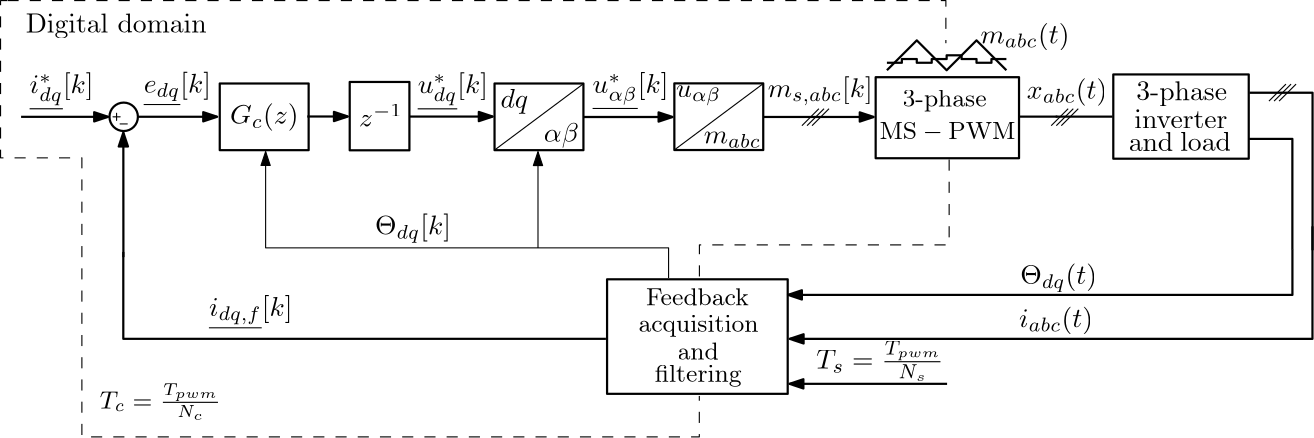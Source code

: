 <?xml version="1.0"?>
<!DOCTYPE ipe SYSTEM "ipe.dtd">
<ipe version="70218" creator="Ipe 7.2.24">
<info created="D:20200501134231" modified="D:20210604140529"/>
<ipestyle name="basic">
<symbol name="arrow/arc(spx)">
<path stroke="sym-stroke" fill="sym-stroke" pen="sym-pen">
0 0 m
-1 0.333 l
-1 -0.333 l
0 0 l
0 0 l
0 0 l
0 0 l
0 0 l
0 0 l
0 0 l
0 0 l
0 0 l
0 0 l
0 0 l
0 0 l
0 0 l
0 0 l
0 0 l
0 0 l
0 0 l
0 0 l
0 0 l
0 0 l
0 0 l
0 0 l
0 0 l
0 0 l
0 0 l
0 0 l
0 0 l
0 0 l
0 0 l
0 0 l
0 0 l
0 0 l
h
</path>
</symbol>
<symbol name="arrow/farc(spx)">
<path stroke="sym-stroke" fill="white" pen="sym-pen">
0 0 m
-1 0.333 l
-1 -0.333 l
0 0 l
0 0 l
0 0 l
0 0 l
0 0 l
0 0 l
0 0 l
0 0 l
0 0 l
0 0 l
0 0 l
0 0 l
0 0 l
0 0 l
0 0 l
0 0 l
0 0 l
0 0 l
0 0 l
0 0 l
0 0 l
0 0 l
0 0 l
0 0 l
0 0 l
0 0 l
0 0 l
0 0 l
0 0 l
0 0 l
0 0 l
0 0 l
h
</path>
</symbol>
<symbol name="arrow/ptarc(spx)">
<path stroke="sym-stroke" fill="sym-stroke" pen="sym-pen">
0 0 m
-1 0.333 l
-0.8 0 l
-1 -0.333 l
0 0 l
0 0 l
0 0 l
0 0 l
0 0 l
0 0 l
0 0 l
0 0 l
0 0 l
0 0 l
0 0 l
0 0 l
0 0 l
0 0 l
0 0 l
0 0 l
0 0 l
0 0 l
0 0 l
0 0 l
0 0 l
0 0 l
0 0 l
0 0 l
0 0 l
0 0 l
0 0 l
0 0 l
0 0 l
0 0 l
0 0 l
0 0 l
h
</path>
</symbol>
<symbol name="arrow/fptarc(spx)">
<path stroke="sym-stroke" fill="white" pen="sym-pen">
0 0 m
-1 0.333 l
-0.8 0 l
-1 -0.333 l
0 0 l
0 0 l
0 0 l
0 0 l
0 0 l
0 0 l
0 0 l
0 0 l
0 0 l
0 0 l
0 0 l
0 0 l
0 0 l
0 0 l
0 0 l
0 0 l
0 0 l
0 0 l
0 0 l
0 0 l
0 0 l
0 0 l
0 0 l
0 0 l
0 0 l
0 0 l
0 0 l
0 0 l
0 0 l
0 0 l
0 0 l
0 0 l
h
</path>
</symbol>
<symbol name="mark/circle(sx)" transformations="translations">
<path fill="sym-stroke">
0.6 0 0 0.6 0 0 e
0.4 0 0 0.4 0 0 e
</path>
</symbol>
<symbol name="mark/disk(sx)" transformations="translations">
<path fill="sym-stroke">
0.6 0 0 0.6 0 0 e
</path>
</symbol>
<symbol name="mark/fdisk(sfx)" transformations="translations">
<group>
<path fill="sym-fill">
0.5 0 0 0.5 0 0 e
</path>
<path fill="sym-stroke" fillrule="eofill">
0.6 0 0 0.6 0 0 e
0.4 0 0 0.4 0 0 e
</path>
</group>
</symbol>
<symbol name="mark/box(sx)" transformations="translations">
<path fill="sym-stroke" fillrule="eofill">
-0.6 -0.6 m
0.6 -0.6 l
0.6 0.6 l
-0.6 0.6 l
-0.6 -0.6 l
-0.6 -0.6 l
-0.6 -0.6 l
-0.6 -0.6 l
-0.6 -0.6 l
-0.6 -0.6 l
-0.6 -0.6 l
-0.6 -0.6 l
-0.6 -0.6 l
-0.6 -0.6 l
-0.6 -0.6 l
-0.6 -0.6 l
-0.6 -0.6 l
-0.6 -0.6 l
-0.6 -0.6 l
-0.6 -0.6 l
-0.6 -0.6 l
-0.6 -0.6 l
-0.6 -0.6 l
-0.6 -0.6 l
-0.6 -0.6 l
-0.6 -0.6 l
-0.6 -0.6 l
-0.6 -0.6 l
-0.6 -0.6 l
-0.6 -0.6 l
-0.6 -0.6 l
-0.6 -0.6 l
-0.6 -0.6 l
-0.6 -0.6 l
-0.6 -0.6 l
-0.6 -0.6 l
h
-0.4 -0.4 m
0.4 -0.4 l
0.4 0.4 l
-0.4 0.4 l
-0.4 -0.4 l
-0.4 -0.4 l
-0.4 -0.4 l
-0.4 -0.4 l
-0.4 -0.4 l
-0.4 -0.4 l
-0.4 -0.4 l
-0.4 -0.4 l
-0.4 -0.4 l
-0.4 -0.4 l
-0.4 -0.4 l
-0.4 -0.4 l
-0.4 -0.4 l
-0.4 -0.4 l
-0.4 -0.4 l
-0.4 -0.4 l
-0.4 -0.4 l
-0.4 -0.4 l
-0.4 -0.4 l
-0.4 -0.4 l
-0.4 -0.4 l
-0.4 -0.4 l
-0.4 -0.4 l
-0.4 -0.4 l
-0.4 -0.4 l
-0.4 -0.4 l
-0.4 -0.4 l
-0.4 -0.4 l
-0.4 -0.4 l
-0.4 -0.4 l
-0.4 -0.4 l
-0.4 -0.4 l
h
</path>
</symbol>
<symbol name="mark/square(sx)" transformations="translations">
<path fill="sym-stroke">
-0.6 -0.6 m
0.6 -0.6 l
0.6 0.6 l
-0.6 0.6 l
-0.6 -0.6 l
-0.6 -0.6 l
-0.6 -0.6 l
-0.6 -0.6 l
-0.6 -0.6 l
-0.6 -0.6 l
-0.6 -0.6 l
-0.6 -0.6 l
-0.6 -0.6 l
-0.6 -0.6 l
-0.6 -0.6 l
-0.6 -0.6 l
-0.6 -0.6 l
-0.6 -0.6 l
-0.6 -0.6 l
-0.6 -0.6 l
-0.6 -0.6 l
-0.6 -0.6 l
-0.6 -0.6 l
-0.6 -0.6 l
-0.6 -0.6 l
-0.6 -0.6 l
-0.6 -0.6 l
-0.6 -0.6 l
-0.6 -0.6 l
-0.6 -0.6 l
-0.6 -0.6 l
-0.6 -0.6 l
-0.6 -0.6 l
-0.6 -0.6 l
-0.6 -0.6 l
-0.6 -0.6 l
h
</path>
</symbol>
<symbol name="mark/fsquare(sfx)" transformations="translations">
<group>
<path fill="sym-fill">
-0.5 -0.5 m
0.5 -0.5 l
0.5 0.5 l
-0.5 0.5 l
-0.5 -0.5 l
-0.5 -0.5 l
-0.5 -0.5 l
-0.5 -0.5 l
-0.5 -0.5 l
-0.5 -0.5 l
-0.5 -0.5 l
-0.5 -0.5 l
-0.5 -0.5 l
-0.5 -0.5 l
-0.5 -0.5 l
-0.5 -0.5 l
-0.5 -0.5 l
-0.5 -0.5 l
-0.5 -0.5 l
-0.5 -0.5 l
-0.5 -0.5 l
-0.5 -0.5 l
-0.5 -0.5 l
-0.5 -0.5 l
-0.5 -0.5 l
-0.5 -0.5 l
-0.5 -0.5 l
-0.5 -0.5 l
-0.5 -0.5 l
-0.5 -0.5 l
-0.5 -0.5 l
-0.5 -0.5 l
-0.5 -0.5 l
-0.5 -0.5 l
-0.5 -0.5 l
-0.5 -0.5 l
h
</path>
<path fill="sym-stroke" fillrule="eofill">
-0.6 -0.6 m
0.6 -0.6 l
0.6 0.6 l
-0.6 0.6 l
-0.6 -0.6 l
-0.6 -0.6 l
-0.6 -0.6 l
-0.6 -0.6 l
-0.6 -0.6 l
-0.6 -0.6 l
-0.6 -0.6 l
-0.6 -0.6 l
-0.6 -0.6 l
-0.6 -0.6 l
-0.6 -0.6 l
-0.6 -0.6 l
-0.6 -0.6 l
-0.6 -0.6 l
-0.6 -0.6 l
-0.6 -0.6 l
-0.6 -0.6 l
-0.6 -0.6 l
-0.6 -0.6 l
-0.6 -0.6 l
-0.6 -0.6 l
-0.6 -0.6 l
-0.6 -0.6 l
-0.6 -0.6 l
-0.6 -0.6 l
-0.6 -0.6 l
-0.6 -0.6 l
-0.6 -0.6 l
-0.6 -0.6 l
-0.6 -0.6 l
-0.6 -0.6 l
-0.6 -0.6 l
h
-0.4 -0.4 m
0.4 -0.4 l
0.4 0.4 l
-0.4 0.4 l
-0.4 -0.4 l
-0.4 -0.4 l
-0.4 -0.4 l
-0.4 -0.4 l
-0.4 -0.4 l
-0.4 -0.4 l
-0.4 -0.4 l
-0.4 -0.4 l
-0.4 -0.4 l
-0.4 -0.4 l
-0.4 -0.4 l
-0.4 -0.4 l
-0.4 -0.4 l
-0.4 -0.4 l
-0.4 -0.4 l
-0.4 -0.4 l
-0.4 -0.4 l
-0.4 -0.4 l
-0.4 -0.4 l
-0.4 -0.4 l
-0.4 -0.4 l
-0.4 -0.4 l
-0.4 -0.4 l
-0.4 -0.4 l
-0.4 -0.4 l
-0.4 -0.4 l
-0.4 -0.4 l
-0.4 -0.4 l
-0.4 -0.4 l
-0.4 -0.4 l
-0.4 -0.4 l
-0.4 -0.4 l
h
</path>
</group>
</symbol>
<symbol name="mark/cross(sx)" transformations="translations">
<group>
<path fill="sym-stroke">
-0.43 -0.57 m
0.57 0.43 l
0.43 0.57 l
-0.57 -0.43 l
-0.43 -0.57 l
-0.43 -0.57 l
-0.43 -0.57 l
-0.43 -0.57 l
-0.43 -0.57 l
-0.43 -0.57 l
-0.43 -0.57 l
-0.43 -0.57 l
-0.43 -0.57 l
-0.43 -0.57 l
-0.43 -0.57 l
-0.43 -0.57 l
-0.43 -0.57 l
-0.43 -0.57 l
-0.43 -0.57 l
-0.43 -0.57 l
-0.43 -0.57 l
-0.43 -0.57 l
-0.43 -0.57 l
-0.43 -0.57 l
-0.43 -0.57 l
-0.43 -0.57 l
-0.43 -0.57 l
-0.43 -0.57 l
-0.43 -0.57 l
-0.43 -0.57 l
-0.43 -0.57 l
-0.43 -0.57 l
-0.43 -0.57 l
-0.43 -0.57 l
-0.43 -0.57 l
-0.43 -0.57 l
h
</path>
<path fill="sym-stroke">
-0.43 0.57 m
0.57 -0.43 l
0.43 -0.57 l
-0.57 0.43 l
-0.43 0.57 l
-0.43 0.57 l
-0.43 0.57 l
-0.43 0.57 l
-0.43 0.57 l
-0.43 0.57 l
-0.43 0.57 l
-0.43 0.57 l
-0.43 0.57 l
-0.43 0.57 l
-0.43 0.57 l
-0.43 0.57 l
-0.43 0.57 l
-0.43 0.57 l
-0.43 0.57 l
-0.43 0.57 l
-0.43 0.57 l
-0.43 0.57 l
-0.43 0.57 l
-0.43 0.57 l
-0.43 0.57 l
-0.43 0.57 l
-0.43 0.57 l
-0.43 0.57 l
-0.43 0.57 l
-0.43 0.57 l
-0.43 0.57 l
-0.43 0.57 l
-0.43 0.57 l
-0.43 0.57 l
-0.43 0.57 l
-0.43 0.57 l
h
</path>
</group>
</symbol>
<symbol name="arrow/fnormal(spx)">
<path stroke="sym-stroke" fill="white" pen="sym-pen">
0 0 m
-1 0.333 l
-1 -0.333 l
0 0 l
0 0 l
0 0 l
0 0 l
0 0 l
0 0 l
0 0 l
0 0 l
0 0 l
0 0 l
0 0 l
0 0 l
0 0 l
0 0 l
0 0 l
0 0 l
0 0 l
0 0 l
0 0 l
0 0 l
0 0 l
0 0 l
0 0 l
0 0 l
0 0 l
0 0 l
0 0 l
0 0 l
0 0 l
0 0 l
0 0 l
0 0 l
h
</path>
</symbol>
<symbol name="arrow/pointed(spx)">
<path stroke="sym-stroke" fill="sym-stroke" pen="sym-pen">
0 0 m
-1 0.333 l
-0.8 0 l
-1 -0.333 l
0 0 l
0 0 l
0 0 l
0 0 l
0 0 l
0 0 l
0 0 l
0 0 l
0 0 l
0 0 l
0 0 l
0 0 l
0 0 l
0 0 l
0 0 l
0 0 l
0 0 l
0 0 l
0 0 l
0 0 l
0 0 l
0 0 l
0 0 l
0 0 l
0 0 l
0 0 l
0 0 l
0 0 l
0 0 l
0 0 l
0 0 l
0 0 l
h
</path>
</symbol>
<symbol name="arrow/fpointed(spx)">
<path stroke="sym-stroke" fill="white" pen="sym-pen">
0 0 m
-1 0.333 l
-0.8 0 l
-1 -0.333 l
0 0 l
0 0 l
0 0 l
0 0 l
0 0 l
0 0 l
0 0 l
0 0 l
0 0 l
0 0 l
0 0 l
0 0 l
0 0 l
0 0 l
0 0 l
0 0 l
0 0 l
0 0 l
0 0 l
0 0 l
0 0 l
0 0 l
0 0 l
0 0 l
0 0 l
0 0 l
0 0 l
0 0 l
0 0 l
0 0 l
0 0 l
0 0 l
h
</path>
</symbol>
<symbol name="arrow/linear(spx)">
<path stroke="sym-stroke" pen="sym-pen">
-1 0.333 m
0 0 l
-1 -0.333 l
</path>
</symbol>
<symbol name="arrow/fdouble(spx)">
<path stroke="sym-stroke" fill="white" pen="sym-pen">
0 0 m
-1 0.333 l
-1 -0.333 l
0 0 l
0 0 l
0 0 l
0 0 l
0 0 l
0 0 l
0 0 l
0 0 l
0 0 l
0 0 l
0 0 l
0 0 l
0 0 l
0 0 l
0 0 l
0 0 l
0 0 l
0 0 l
0 0 l
0 0 l
0 0 l
0 0 l
0 0 l
0 0 l
0 0 l
0 0 l
0 0 l
0 0 l
0 0 l
0 0 l
0 0 l
0 0 l
h
-1 0 m
-2 0.333 l
-2 -0.333 l
-1 0 l
-1 0 l
-1 0 l
-1 0 l
-1 0 l
-1 0 l
-1 0 l
-1 0 l
-1 0 l
-1 0 l
-1 0 l
-1 0 l
-1 0 l
-1 0 l
-1 0 l
-1 0 l
-1 0 l
-1 0 l
-1 0 l
-1 0 l
-1 0 l
-1 0 l
-1 0 l
-1 0 l
-1 0 l
-1 0 l
-1 0 l
-1 0 l
-1 0 l
-1 0 l
-1 0 l
-1 0 l
h
</path>
</symbol>
<symbol name="arrow/double(spx)">
<path stroke="sym-stroke" fill="sym-stroke" pen="sym-pen">
0 0 m
-1 0.333 l
-1 -0.333 l
0 0 l
0 0 l
0 0 l
0 0 l
0 0 l
0 0 l
0 0 l
0 0 l
0 0 l
0 0 l
0 0 l
0 0 l
0 0 l
0 0 l
0 0 l
0 0 l
0 0 l
0 0 l
0 0 l
0 0 l
0 0 l
0 0 l
0 0 l
0 0 l
0 0 l
0 0 l
0 0 l
0 0 l
0 0 l
0 0 l
0 0 l
0 0 l
h
-1 0 m
-2 0.333 l
-2 -0.333 l
-1 0 l
-1 0 l
-1 0 l
-1 0 l
-1 0 l
-1 0 l
-1 0 l
-1 0 l
-1 0 l
-1 0 l
-1 0 l
-1 0 l
-1 0 l
-1 0 l
-1 0 l
-1 0 l
-1 0 l
-1 0 l
-1 0 l
-1 0 l
-1 0 l
-1 0 l
-1 0 l
-1 0 l
-1 0 l
-1 0 l
-1 0 l
-1 0 l
-1 0 l
-1 0 l
-1 0 l
-1 0 l
h
</path>
</symbol>
<anglesize name="22.5 deg" value="22.5"/>
<anglesize name="30 deg" value="30"/>
<anglesize name="45 deg" value="45"/>
<anglesize name="60 deg" value="60"/>
<anglesize name="90 deg" value="90"/>
<arrowsize name="large" value="10"/>
<arrowsize name="small" value="5"/>
<arrowsize name="tiny" value="3"/>
<color name="blue" value="0 0 1"/>
<color name="brown" value="0.647 0.165 0.165"/>
<color name="darkblue" value="0 0 0.545"/>
<color name="darkcyan" value="0 0.545 0.545"/>
<color name="darkgray" value="0.663"/>
<color name="darkgreen" value="0 0.392 0"/>
<color name="darkmagenta" value="0.545 0 0.545"/>
<color name="darkorange" value="1 0.549 0"/>
<color name="darkred" value="0.545 0 0"/>
<color name="gold" value="1 0.843 0"/>
<color name="gray" value="0.745"/>
<color name="green" value="0 1 0"/>
<color name="lightblue" value="0.678 0.847 0.902"/>
<color name="lightcyan" value="0.878 1 1"/>
<color name="lightgray" value="0.827"/>
<color name="lightgreen" value="0.565 0.933 0.565"/>
<color name="lightyellow" value="1 1 0.878"/>
<color name="navy" value="0 0 0.502"/>
<color name="orange" value="1 0.647 0"/>
<color name="pink" value="1 0.753 0.796"/>
<color name="purple" value="0.627 0.125 0.941"/>
<color name="red" value="1 0 0"/>
<color name="seagreen" value="0.18 0.545 0.341"/>
<color name="turquoise" value="0.251 0.878 0.816"/>
<color name="violet" value="0.933 0.51 0.933"/>
<color name="yellow" value="1 1 0"/>
<dashstyle name="dash dot dotted" value="[4 2 1 2 1 2] 0"/>
<dashstyle name="dash dotted" value="[4 2 1 2] 0"/>
<dashstyle name="dashed" value="[4] 0"/>
<dashstyle name="dotted" value="[1 3] 0"/>
<gridsize name="10 pts (~3.5 mm)" value="10"/>
<gridsize name="14 pts (~5 mm)" value="14"/>
<gridsize name="16 pts (~6 mm)" value="16"/>
<gridsize name="20 pts (~7 mm)" value="20"/>
<gridsize name="28 pts (~10 mm)" value="28"/>
<gridsize name="32 pts (~12 mm)" value="32"/>
<gridsize name="4 pts" value="4"/>
<gridsize name="56 pts (~20 mm)" value="56"/>
<gridsize name="8 pts (~3 mm)" value="8"/>
<opacity name="10%" value="0.1"/>
<opacity name="30%" value="0.3"/>
<opacity name="50%" value="0.5"/>
<opacity name="75%" value="0.75"/>
<pen name="fat" value="1.2"/>
<pen name="heavier" value="0.8"/>
<pen name="ultrafat" value="2"/>
<symbolsize name="large" value="5"/>
<symbolsize name="small" value="2"/>
<symbolsize name="tiny" value="1.1"/>
<textsize name="Huge" value="\Huge"/>
<textsize name="LARGE" value="\LARGE"/>
<textsize name="Large" value="\Large"/>
<textsize name="footnote" value="\footnotesize"/>
<textsize name="huge" value="\huge"/>
<textsize name="large" value="\large"/>
<textsize name="small" value="\small"/>
<textsize name="tiny" value="\tiny"/>
<textstyle name="center" begin="\begin{center}" end="\end{center}"/>
<textstyle name="item" begin="\begin{itemize}\item{}" end="\end{itemize}"/>
<textstyle name="itemize" begin="\begin{itemize}" end="\end{itemize}"/>
<tiling name="falling" angle="-60" step="4" width="1"/>
<tiling name="rising" angle="30" step="4" width="1"/>
</ipestyle>
<page>
<layer name="alpha"/>
<layer name="beta"/>
<view layers="alpha beta" active="alpha"/>
<group layer="alpha" clip="44.8747 768.245 m
44.8747 601.178 l
522.792 601.178 l
522.792 768.245 l
h
">
<path matrix="1.3048 0 0 -0.508304 -132.604 1067.68" stroke="black" pen="heavier" arrow="normal/small">
144 684 m
168 684 l
</path>
<group matrix="1 0 0 1 -9.19232 0">
<text matrix="1 0 0 1 -16 4" transformations="translations" pos="168 716" stroke="black" type="label" width="24.712" height="7.473" depth="2.49" halign="center" valign="center" style="math">G_{c}(z)</text>
<path matrix="0.5 0 0 1 32 -16" stroke="black" pen="heavier">
208 748 m
208 724 l
272 724 l
272 748 l
208 748 l
208 748 l
208 748 l
208 748 l
208 748 l
208 748 l
208 748 l
208 748 l
208 748 l
208 748 l
208 748 l
208 748 l
208 748 l
208 748 l
208 748 l
208 748 l
208 748 l
208 748 l
208 748 l
208 748 l
208 748 l
208 748 l
208 748 l
208 748 l
208 748 l
208 748 l
208 748 l
208 748 l
208 748 l
208 748 l
208 748 l
208 748 l
208 748 l
h
</path>
</group>
<path matrix="-0.00103712 1.86767 -0.377797 0.00742655 350.684 395.472" stroke="black" pen="heavier" arrow="normal/small">
144 684 m
168 684 l
</path>
<text matrix="1 0 0 1 -44.3584 12.6621" transformations="translations" pos="168 716" stroke="black" type="label" width="24.221" height="7.475" depth="4.84" halign="right" valign="baseline" style="math">\underline{e_{dq}} [k]</text>
<text matrix="1 0 0 1 55.3417 12.4417" transformations="translations" pos="168 716" stroke="black" type="label" width="25.285" height="7.472" depth="6.17" halign="right" valign="baseline" style="math">\underline{u_{dq}^*} [k]</text>
<group matrix="0.64 0 0 0.64 25.6643 259.2">
<path matrix="1 0 0 1 -72 36" stroke="black" pen="heavier">
8 0 0 8 176 684 e
</path>
<group matrix="0.5 0 0 0.5 36 440">
<path stroke="black" cap="1" join="1">
124 560 m
132 560 l
</path>
<path matrix="0 1 -1 0 688 432" stroke="black" cap="1" join="1">
124 560 m
132 560 l
</path>
</group>
<group matrix="0.5 0 0 0.5 34 436">
<path matrix="1 0 0 1 12 0" stroke="black" cap="1" join="1">
124 560 m
132 560 l
</path>
</group>
</group>
<path matrix="1.06776 0 0 1.61213 62.057 -434.854" fill="white">
206.818 740.077 m
206.818 738.923 l
204.793 738.923 l
204.793 740.077 l
206.818 740.077 l
206.818 740.077 l
206.818 740.077 l
206.818 740.077 l
206.818 740.077 l
206.818 740.077 l
206.818 740.077 l
206.818 740.077 l
206.818 740.077 l
206.818 740.077 l
206.818 740.077 l
206.818 740.077 l
206.818 740.077 l
206.818 740.077 l
206.818 740.077 l
206.818 740.077 l
206.818 740.077 l
206.818 740.077 l
206.818 740.077 l
206.818 740.077 l
206.818 740.077 l
206.818 740.077 l
206.818 740.077 l
206.818 740.077 l
206.818 740.077 l
206.818 740.077 l
206.818 740.077 l
206.818 740.077 l
206.818 740.077 l
h
</path>
<text matrix="0.362827 0 0 1 44.5439 -98.6019" transformations="translations" pos="168 716" stroke="black" type="label" width="43.725" height="8.888" depth="4.04" halign="center" valign="center" size="small" style="math">T_c = \frac{T_{pwm}}{N_c} </text>
<path matrix="1 0 0 1 -52.7953 0" stroke="black">
123.093 634.088 m
123.093 634.088 l
123.093 634.088 l
123.093 634.088 l
123.093 634.088 l
123.093 634.088 l
123.093 634.088 l
123.093 634.088 l
123.093 634.088 l
123.093 634.088 l
123.093 634.088 l
123.093 634.088 l
123.093 634.088 l
123.093 634.088 l
123.093 634.088 l
123.093 634.088 l
123.093 634.088 l
123.093 634.088 l
123.093 634.088 l
123.093 634.088 l
123.093 634.088 l
123.093 634.088 l
123.093 634.088 l
123.093 634.088 l
123.093 634.088 l
h
</path>
<path matrix="1.06776 0 0 1.61213 61.127 -433.148" fill="white">
206.818 740.077 m
206.818 738.923 l
204.793 738.923 l
204.793 740.077 l
206.818 740.077 l
206.818 740.077 l
206.818 740.077 l
206.818 740.077 l
206.818 740.077 l
206.818 740.077 l
206.818 740.077 l
206.818 740.077 l
206.818 740.077 l
206.818 740.077 l
206.818 740.077 l
206.818 740.077 l
206.818 740.077 l
206.818 740.077 l
206.818 740.077 l
206.818 740.077 l
206.818 740.077 l
206.818 740.077 l
206.818 740.077 l
206.818 740.077 l
206.818 740.077 l
206.818 740.077 l
206.818 740.077 l
206.818 740.077 l
206.818 740.077 l
206.818 740.077 l
206.818 740.077 l
h
</path>
<path matrix="0 1 -1 0 1109.43 619.58" stroke="black" pen="heavier">
80 712 m
80 712 l
</path>
<text matrix="1 0 0 1 278.292 10.5288" transformations="translations" pos="168 716" stroke="black" type="label" width="28.924" height="7.473" depth="2.49" halign="right" valign="baseline" style="math">x_{abc} (t)</text>
<text matrix="1 0 0 1 -86.6321 12.4657" transformations="translations" pos="168 716" stroke="black" type="label" width="23.014" height="7.472" depth="6.17" halign="right" valign="baseline" style="math">\underline{i_{dq}^*} [k]</text>
<text matrix="1 0 0 1 -15.0441 -67.712" transformations="translations" pos="168 716" stroke="black" type="label" width="30.047" height="7.475" depth="4.84" halign="right" valign="baseline" style="math">\underline{i_{dq,f}} [k]</text>
<path matrix="0.762205 0 0 -248.236 22.4505 179459.62" stroke="black" pen="heavier" arrow="normal/small">
98.4519 720.039 m
135.672 720.039 l
</path>
<path matrix="0.83301 0 0 12.3858 55.1215 -8197.43" stroke="black" pen="heavier" arrow="normal/small">
167.962 719.98 m
204.019 719.98 l
</path>
<path matrix="-2.56126 0 0 2.487 1216.61 -652.748" stroke="black" pen="heavier">
300 552 m
308 552 l
308 552 l
</path>
<path matrix="-1.73801 0 0 0.238546 949.746 588.398" stroke="black" pen="heavier">
300 552 m
308 552 l
308 552 l
</path>
<group matrix="1 0 0 1 -32.2093 0">
<path matrix="0.5 0 0 1 153.939 -16.0004" stroke="black" pen="heavier">
208 748 m
208 724 l
272 724 l
272 748 l
208 748 l
208 748 l
208 748 l
208 748 l
208 748 l
208 748 l
208 748 l
208 748 l
208 748 l
208 748 l
208 748 l
208 748 l
208 748 l
208 748 l
208 748 l
208 748 l
208 748 l
208 748 l
208 748 l
208 748 l
208 748 l
208 748 l
208 748 l
208 748 l
208 748 l
208 748 l
208 748 l
208 748 l
208 748 l
208 748 l
208 748 l
208 748 l
208 748 l
208 748 l
h
</path>
<path stroke="black">
257.931 708.032 m
289.991 731.948 l
</path>
<text matrix="1 0 0 1 97.0429 9.72582" transformations="translations" pos="168 716" stroke="black" type="label" width="9.99" height="6.926" depth="1.93" halign="center" valign="center" style="math">dq</text>
<text matrix="1 0 0 1 113.981 -2.44078" transformations="translations" pos="168 716" stroke="black" type="label" width="12.571" height="6.926" depth="1.93" halign="center" valign="center" style="math">\alpha \beta</text>
</group>
<text matrix="1 0 0 1 120.329 12.577" transformations="translations" pos="168 716" stroke="black" type="label" width="27.292" height="7.472" depth="6.17" halign="right" valign="baseline" style="math">\underline{u_{\alpha \beta}^*} [k]</text>
<path matrix="0.887728 0 0 2.45737 108.675 -1049.32" stroke="black" pen="heavier" arrow="normal/small">
167.962 719.98 m
204.019 719.98 l
</path>
<path matrix="1.09539 0 0 -26.3781 138.732 19711.65" stroke="black" pen="heavier" arrow="normal/small">
167.962 719.98 m
204.019 719.98 l
</path>
<text matrix="1 0 0 1 193.869 11.0643" transformations="translations" pos="168 716" stroke="black" type="label" width="37.792" height="7.472" depth="2.85" halign="right" valign="baseline" style="math">m_{s,abc}[k]</text>
<group matrix="1 0 0 1 54.7473 0">
<path stroke="black">
281.641 716.813 m
287.754 722.926 l
</path>
<path matrix="1 0 0 1 1.84238 0.00021953" stroke="black">
281.641 716.813 m
287.754 722.926 l
</path>
<path matrix="1 0 0 1 3.64337 -0.00005891" stroke="black">
281.641 716.813 m
287.754 722.926 l
</path>
</group>
<group matrix="1 0 0 1 144.482 -0.0001087">
<path stroke="black">
281.641 716.813 m
287.754 722.926 l
</path>
<path matrix="1 0 0 1 1.84238 0.00021953" stroke="black">
281.641 716.813 m
287.754 722.926 l
</path>
<path matrix="1 0 0 1 3.64337 -0.00005891" stroke="black">
281.641 716.813 m
287.754 722.926 l
</path>
</group>
<path matrix="2.39681 0 0 1.01085 -599.112 -7.29155" stroke="black" pen="heavier">
457.467 711.627 m
463.976 711.627 l
463.976 672.111 l
</path>
<path matrix="1.64686 0 0 1 -256.139 0" stroke="black" pen="heavier">
457.622 728.673 m
471.414 728.673 l
471.414 671.956 l
</path>
<path matrix="8.95563 0 0 0.674104 -3692.4 219.066" stroke="black" pen="heavier" arrow="normal/small">
469.578 672.195 m
469.578 648.018 l
449.301 648.018 l
</path>
<path matrix="6.19088 0 0 0.994253 -2450.66 12.3346" stroke="black" pen="heavier" arrow="normal/small">
479.874 672.093 m
479.874 631.359 l
449.476 631.359 l
</path>
<text matrix="1 0 0 1 274.629 -56.2047" transformations="translations" pos="168 716" stroke="black" type="label" width="27.642" height="7.472" depth="2.85" halign="right" valign="baseline" style="math">\Theta_{dq}(t)</text>
<text matrix="1 0 0 1 273.167 -71.7663" transformations="translations" pos="168 716" stroke="black" type="label" width="26.662" height="7.473" depth="2.49" halign="right" valign="baseline" style="math">i_{abc} (t)</text>
<text matrix="1 0 0 1 42.002 -38.3953" transformations="translations" pos="168 716" stroke="black" type="label" width="27.331" height="7.472" depth="2.85" halign="right" valign="baseline" style="math">\Theta_{dq} [k]</text>
<path matrix="0.538497 0 0 0.883478 81.8387 82.2225" stroke="black" arrow="normal/small">
383.56 656.207 m
383.56 668.499 l
114.169 668.499 l
114.169 707.731 l
</path>
<path matrix="0.33195 0 0 0.889249 181.09 78.3513" stroke="black" arrow="normal/small">
181.604 668.448 m
181.604 707.454 l
</path>
<path matrix="1.04852 0 0 1.05217 20.843 -33.3949" stroke="black" pen="heavier">
233.646 640.085 m
67.9439 640.085 l
67.9439 669.803 l
</path>
<group matrix="1 0 0 1 53.3563 0">
<path matrix="0.084 0 0 0.084 308.254 709.89" stroke="black" pen="heavier">
64 320 m
192 448 l
320 320 l
448 448 l
576 320 l
</path>
<path matrix="0.084 0 0 0.084 308.254 712.578" stroke="black" pen="heavier">
64 320 m
128 320 l
128 336 l
192 336 l
192 320 l
256 320 l
256 336 l
320 336 l
320 352 l
384 352 l
384 336 l
448 336 l
448 320 l
512 320 l
512 336 l
576 336 l
576 336 l
</path>
</group>
<path matrix="1.11083 0 0 2.69249 24.0101 -1264.23" stroke="black" dash="dashed">
23.7559 752.495 m
327.863 752.495 l
327.863 746.793 l
</path>
<text matrix="1 0 0 1 -78.4468 36.8912" transformations="translations" pos="168 716" stroke="black" type="label" width="65.172" height="6.926" depth="1.93" halign="center" valign="center">Digital domain</text>
<path matrix="1.01604 0 0 1.71787 54.9057 -623.466" stroke="black" pen="heavier">
208 748 m
208 724 l
272 724 l
272 748 l
208 748 l
208 748 l
208 748 l
208 748 l
208 748 l
208 748 l
208 748 l
208 748 l
208 748 l
208 748 l
208 748 l
208 748 l
208 748 l
208 748 l
208 748 l
208 748 l
208 748 l
208 748 l
208 748 l
208 748 l
208 748 l
208 748 l
208 748 l
208 748 l
208 748 l
208 748 l
208 748 l
208 748 l
208 748 l
208 748 l
208 748 l
208 748 l
208 748 l
208 748 l
208 748 l
h
</path>
<group matrix="1 0 0 1 -6.21863 0">
<text matrix="0.580523 0 0 1.6 207.472 -490.343" transformations="translations" pos="168 716" stroke="black" type="label" width="36.996" height="6.227" depth="0" halign="center" valign="center" size="small">Feedback</text>
<text matrix="0.580523 0 0 1.6 207.86 -500.857" transformations="translations" pos="168 716" stroke="black" type="label" width="43.312" height="6.003" depth="1.74" halign="center" valign="center" size="small">acquisition</text>
<text matrix="0.580523 0 0 1.6 207.737 -509.81" transformations="translations" pos="168 716" stroke="black" type="label" width="14.847" height="6.227" depth="0" halign="center" valign="center" size="small">and</text>
<text matrix="0.580523 0 0 1.6 207.737 -518.731" transformations="translations" pos="168 716" stroke="black" type="label" width="31.254" height="6.23" depth="1.74" halign="center" valign="center" size="small">filtering</text>
</group>
<path matrix="1.11217 0 0 0.995021 -33.5942 3.29441" stroke="black" dash="dashed">
380.323 704.84 m
380.323 673.957 l
299.483 673.957 l
299.483 661.67 l
</path>
<group matrix="1 0 0 1 -54.4184 -79.4447">
<text matrix="1 0 0 1 71.209 84" transformations="translations" pos="168 716" stroke="black" type="label" width="15.767" height="8.11" depth="0" halign="center" valign="center" style="math">z^{-1}</text>
<path matrix="0.335775 0 0 1.02553 158.171 44.9003" stroke="black" pen="heavier">
208 748 m
208 724 l
272 724 l
272 748 l
208 748 l
208 748 l
208 748 l
208 748 l
208 748 l
208 748 l
208 748 l
208 748 l
208 748 l
208 748 l
208 748 l
208 748 l
208 748 l
208 748 l
208 748 l
208 748 l
208 748 l
208 748 l
208 748 l
208 748 l
208 748 l
208 748 l
208 748 l
208 748 l
208 748 l
208 748 l
208 748 l
208 748 l
208 748 l
208 748 l
208 748 l
208 748 l
208 748 l
208 748 l
h
</path>
</group>
<text matrix="1 0 0 1 264.678 30.4136" transformations="translations" pos="168 716" stroke="black" type="label" width="31.977" height="7.473" depth="2.49" halign="right" valign="baseline" style="math">m_{abc}(t)</text>
<group matrix="1 0 0 1 7.36483 0">
<text matrix="0.362827 0 0 1 322.004 -1.29491" transformations="translations" pos="168 716" stroke="black" type="label" width="52.088" height="6.127" depth="0.83" halign="center" valign="center" size="small">$\mathrm{MS-PWM}$
</text>
<path matrix="0.806393 0 0 1.21514 187.841 -174.662" stroke="black" pen="heavier">
208 748 m
208 724 l
272 724 l
272 748 l
208 748 l
208 748 l
208 748 l
208 748 l
208 748 l
208 748 l
208 748 l
208 748 l
208 748 l
208 748 l
208 748 l
208 748 l
208 748 l
208 748 l
208 748 l
208 748 l
208 748 l
208 748 l
208 748 l
208 748 l
208 748 l
208 748 l
208 748 l
208 748 l
208 748 l
208 748 l
208 748 l
208 748 l
208 748 l
208 748 l
208 748 l
208 748 l
208 748 l
208 748 l
h
</path>
<text matrix="0.362827 0 0 1 320.976 9.9332" transformations="translations" pos="168 716" stroke="black" type="label" width="33.332" height="6.23" depth="1.74" halign="center" valign="center" size="small">3-phase
</text>
</group>
<path matrix="0.405122 0 0 13.5809 90.2654 -9057.86" stroke="black" pen="heavier" arrow="normal/small">
167.962 719.98 m
204.019 719.98 l
</path>
<path matrix="1.53224 0 0 26.0377 -176.66 -15619.8" stroke="black" pen="heavier" arrow="normal/small">
368.941 623.852 m
331.917 623.852 l
</path>
<text matrix="1 0 0 1 219.455 -86.651" transformations="translations" pos="168 716" stroke="black" type="label" width="45.921" height="9.821" depth="4.43" halign="right" valign="baseline" style="math">T_s = \frac{T_{pwm}}{N_s}</text>
<group matrix="1 0 0 1 0 -4.19013">
<path matrix="0.841044 0 0 0.780474 89.6849 152.458" stroke="black" pen="heavier">
426.607 752.086 m
426.607 713.231 l
484.587 713.231 l
484.587 752.086 l
426.607 752.086 l
426.607 752.086 l
426.607 752.086 l
426.607 752.086 l
426.607 752.086 l
426.607 752.086 l
426.607 752.086 l
426.607 752.086 l
h
</path>
<group>
<text matrix="0 1 -1 0 1254.72 560.367" transformations="translations" pos="169.797 781.645" stroke="black" type="label" width="32.711" height="6.926" depth="1.93" halign="center" valign="baseline">3-phase</text>
<text matrix="0 1 -1 0 1254.47 550.295" transformations="translations" pos="169.797 781.645" stroke="black" type="label" width="33.541" height="6.654" depth="0" halign="center" valign="baseline">inverter</text>
<text matrix="0 1 -1 0 1243.69 542.121" transformations="translations" pos="169.797 781.645" stroke="black" type="label" width="16.051" height="6.918" depth="0" halign="center" valign="baseline">and</text>
<text matrix="0 1 -1 0 1263.32 542.178" transformations="translations" pos="169.797 781.645" stroke="black" type="label" width="18.265" height="6.918" depth="0" halign="center" valign="baseline">load</text>
</group>
</group>
<group matrix="1 0 0 1 222.88 8.85203">
<path stroke="black">
281.641 716.813 m
287.754 722.926 l
</path>
<path matrix="1 0 0 1 1.84238 0.00021953" stroke="black">
281.641 716.813 m
287.754 722.926 l
</path>
<path matrix="1 0 0 1 3.64337 -0.00005891" stroke="black">
281.641 716.813 m
287.754 722.926 l
</path>
</group>
<path matrix="0.5 0 0 1 186.462 -15.9536" stroke="black" pen="heavier">
208 748 m
208 724 l
272 724 l
272 748 l
208 748 l
208 748 l
208 748 l
208 748 l
208 748 l
208 748 l
208 748 l
208 748 l
208 748 l
208 748 l
208 748 l
208 748 l
208 748 l
208 748 l
208 748 l
208 748 l
208 748 l
208 748 l
208 748 l
208 748 l
208 748 l
208 748 l
208 748 l
208 748 l
208 748 l
208 748 l
208 748 l
208 748 l
208 748 l
208 748 l
208 748 l
208 748 l
208 748 l
208 748 l
h
</path>
<path matrix="1 0 0 1 32.5228 0.0467577" stroke="black">
257.931 708.032 m
289.991 731.948 l
</path>
<text matrix="1 0 0 1 131.221 11.7981" transformations="translations" pos="168 716" stroke="black" type="label" width="16.257" height="4.29" depth="2.85" halign="center" valign="center" style="math">u_{\alpha \beta}</text>
<text matrix="1 0 0 1 143.364 -4.21949" transformations="translations" pos="168 716" stroke="black" type="label" width="20.631" height="4.294" depth="1.49" halign="center" valign="center" style="math">m_{abc}</text>
<path stroke="black" dash="dashed">
50.2327 761.846 m
47.8961 761.846 l
47.8961 705.224 l
77.1743 705.224 l
77.1743 604.767 l
299.449 604.767 l
299.449 619.531 l
</path>
</group>
</page>
</ipe>
